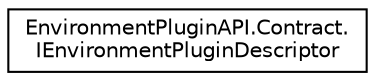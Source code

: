 digraph "Graphical Class Hierarchy"
{
  edge [fontname="Helvetica",fontsize="10",labelfontname="Helvetica",labelfontsize="10"];
  node [fontname="Helvetica",fontsize="10",shape=record];
  rankdir="LR";
  Node1 [label="EnvironmentPluginAPI.Contract.\lIEnvironmentPluginDescriptor",height=0.2,width=0.4,color="black", fillcolor="white", style="filled",URL="$interface_environment_plugin_a_p_i_1_1_contract_1_1_i_environment_plugin_descriptor.html"];
}
